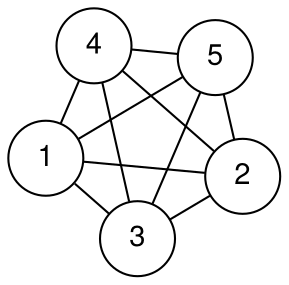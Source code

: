 graph G {
fontname="Helvetica,Arial,sans-serif"
node [fontname="Helvetica,Arial,sans-serif"]
edge [fontname="Helvetica,Arial,sans-serif"]
layout = neato
node [shape=circle];

1 -- 2;
1 -- 3;
1 -- 4;
1 -- 5;
2 -- 3;
2 -- 4;
2 -- 5;
3 -- 4;
3 -- 5;
4 -- 5;

overlap=false
fontsize=12;
}